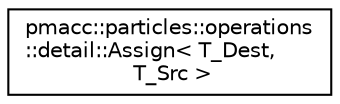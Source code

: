 digraph "Graphical Class Hierarchy"
{
 // LATEX_PDF_SIZE
  edge [fontname="Helvetica",fontsize="10",labelfontname="Helvetica",labelfontsize="10"];
  node [fontname="Helvetica",fontsize="10",shape=record];
  rankdir="LR";
  Node0 [label="pmacc::particles::operations\l::detail::Assign\< T_Dest,\l T_Src \>",height=0.2,width=0.4,color="black", fillcolor="white", style="filled",URL="$structpmacc_1_1particles_1_1operations_1_1detail_1_1_assign.html",tooltip=" "];
}
